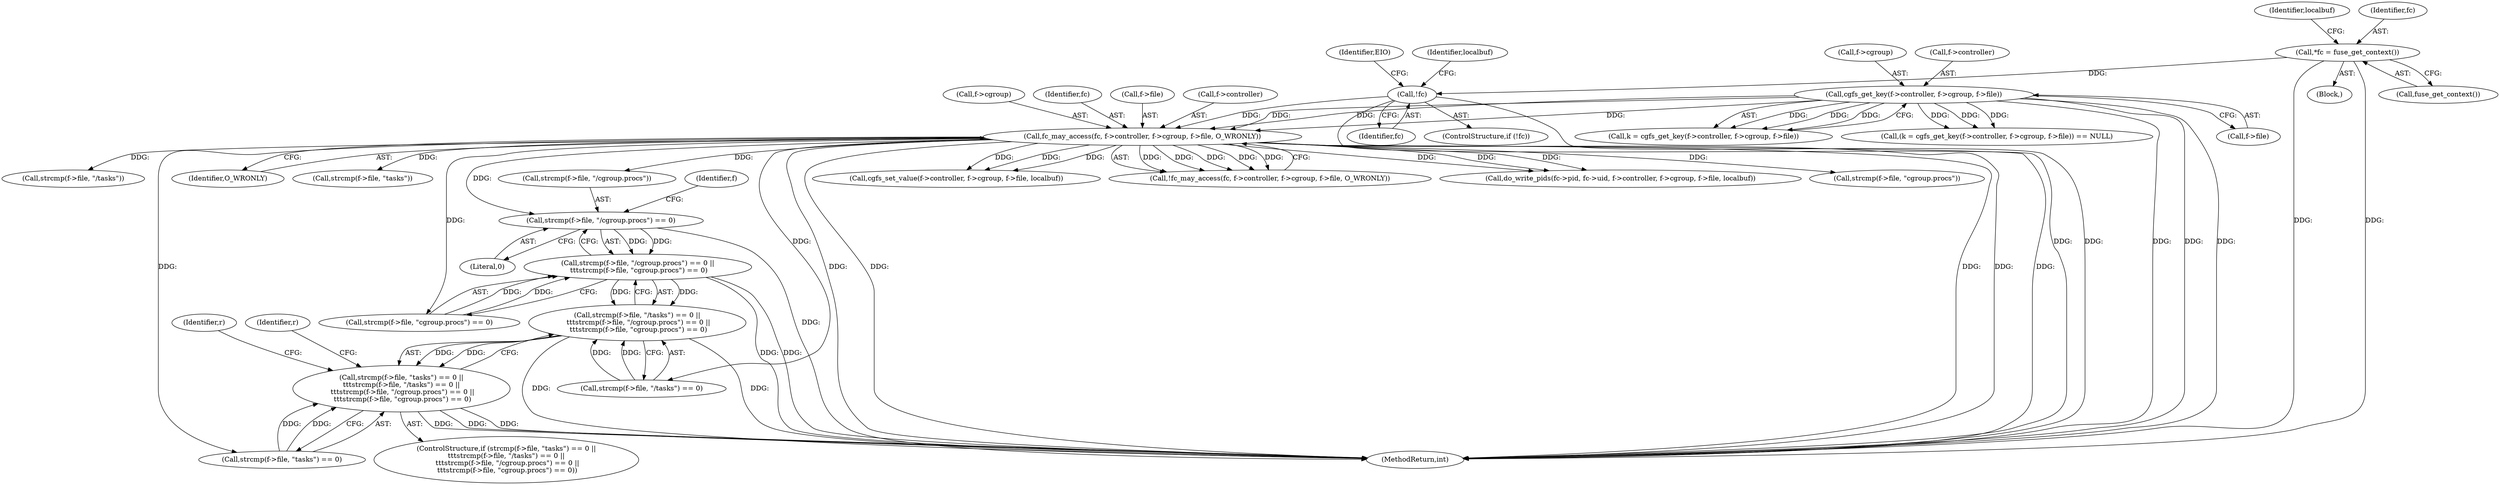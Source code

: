 digraph "0_lxcfs_8ee2a503e102b1a43ec4d83113dc275ab20a869a@API" {
"1000225" [label="(Call,strcmp(f->file, \"/cgroup.procs\") == 0)"];
"1000189" [label="(Call,fc_may_access(fc, f->controller, f->cgroup, f->file, O_WRONLY))"];
"1000146" [label="(Call,!fc)"];
"1000108" [label="(Call,*fc = fuse_get_context())"];
"1000170" [label="(Call,cgfs_get_key(f->controller, f->cgroup, f->file))"];
"1000224" [label="(Call,strcmp(f->file, \"/cgroup.procs\") == 0 ||\n \t\t\tstrcmp(f->file, \"cgroup.procs\") == 0)"];
"1000216" [label="(Call,strcmp(f->file, \"/tasks\") == 0 ||\n \t\t\tstrcmp(f->file, \"/cgroup.procs\") == 0 ||\n \t\t\tstrcmp(f->file, \"cgroup.procs\") == 0)"];
"1000208" [label="(Call,strcmp(f->file, \"tasks\") == 0 ||\n\t\t\tstrcmp(f->file, \"/tasks\") == 0 ||\n \t\t\tstrcmp(f->file, \"/cgroup.procs\") == 0 ||\n \t\t\tstrcmp(f->file, \"cgroup.procs\") == 0)"];
"1000209" [label="(Call,strcmp(f->file, \"tasks\") == 0)"];
"1000174" [label="(Call,f->cgroup)"];
"1000113" [label="(Identifier,localbuf)"];
"1000194" [label="(Call,f->cgroup)"];
"1000106" [label="(Block,)"];
"1000190" [label="(Identifier,fc)"];
"1000218" [label="(Call,strcmp(f->file, \"/tasks\"))"];
"1000146" [label="(Call,!fc)"];
"1000200" [label="(Identifier,O_WRONLY)"];
"1000108" [label="(Call,*fc = fuse_get_context())"];
"1000150" [label="(Identifier,EIO)"];
"1000197" [label="(Call,f->file)"];
"1000147" [label="(Identifier,fc)"];
"1000177" [label="(Call,f->file)"];
"1000226" [label="(Call,strcmp(f->file, \"/cgroup.procs\"))"];
"1000240" [label="(Identifier,r)"];
"1000261" [label="(Call,cgfs_set_value(f->controller, f->cgroup, f->file, localbuf))"];
"1000235" [label="(Identifier,f)"];
"1000188" [label="(Call,!fc_may_access(fc, f->controller, f->cgroup, f->file, O_WRONLY))"];
"1000171" [label="(Call,f->controller)"];
"1000216" [label="(Call,strcmp(f->file, \"/tasks\") == 0 ||\n \t\t\tstrcmp(f->file, \"/cgroup.procs\") == 0 ||\n \t\t\tstrcmp(f->file, \"cgroup.procs\") == 0)"];
"1000191" [label="(Call,f->controller)"];
"1000231" [label="(Literal,0)"];
"1000241" [label="(Call,do_write_pids(fc->pid, fc->uid, f->controller, f->cgroup, f->file, localbuf))"];
"1000110" [label="(Call,fuse_get_context())"];
"1000233" [label="(Call,strcmp(f->file, \"cgroup.procs\"))"];
"1000208" [label="(Call,strcmp(f->file, \"tasks\") == 0 ||\n\t\t\tstrcmp(f->file, \"/tasks\") == 0 ||\n \t\t\tstrcmp(f->file, \"/cgroup.procs\") == 0 ||\n \t\t\tstrcmp(f->file, \"cgroup.procs\") == 0)"];
"1000168" [label="(Call,k = cgfs_get_key(f->controller, f->cgroup, f->file))"];
"1000284" [label="(MethodReturn,int)"];
"1000189" [label="(Call,fc_may_access(fc, f->controller, f->cgroup, f->file, O_WRONLY))"];
"1000152" [label="(Identifier,localbuf)"];
"1000224" [label="(Call,strcmp(f->file, \"/cgroup.procs\") == 0 ||\n \t\t\tstrcmp(f->file, \"cgroup.procs\") == 0)"];
"1000170" [label="(Call,cgfs_get_key(f->controller, f->cgroup, f->file))"];
"1000217" [label="(Call,strcmp(f->file, \"/tasks\") == 0)"];
"1000260" [label="(Identifier,r)"];
"1000232" [label="(Call,strcmp(f->file, \"cgroup.procs\") == 0)"];
"1000145" [label="(ControlStructure,if (!fc))"];
"1000207" [label="(ControlStructure,if (strcmp(f->file, \"tasks\") == 0 ||\n\t\t\tstrcmp(f->file, \"/tasks\") == 0 ||\n \t\t\tstrcmp(f->file, \"/cgroup.procs\") == 0 ||\n \t\t\tstrcmp(f->file, \"cgroup.procs\") == 0))"];
"1000109" [label="(Identifier,fc)"];
"1000225" [label="(Call,strcmp(f->file, \"/cgroup.procs\") == 0)"];
"1000167" [label="(Call,(k = cgfs_get_key(f->controller, f->cgroup, f->file)) == NULL)"];
"1000210" [label="(Call,strcmp(f->file, \"tasks\"))"];
"1000225" -> "1000224"  [label="AST: "];
"1000225" -> "1000231"  [label="CFG: "];
"1000226" -> "1000225"  [label="AST: "];
"1000231" -> "1000225"  [label="AST: "];
"1000235" -> "1000225"  [label="CFG: "];
"1000224" -> "1000225"  [label="CFG: "];
"1000225" -> "1000284"  [label="DDG: "];
"1000225" -> "1000224"  [label="DDG: "];
"1000225" -> "1000224"  [label="DDG: "];
"1000189" -> "1000225"  [label="DDG: "];
"1000189" -> "1000188"  [label="AST: "];
"1000189" -> "1000200"  [label="CFG: "];
"1000190" -> "1000189"  [label="AST: "];
"1000191" -> "1000189"  [label="AST: "];
"1000194" -> "1000189"  [label="AST: "];
"1000197" -> "1000189"  [label="AST: "];
"1000200" -> "1000189"  [label="AST: "];
"1000188" -> "1000189"  [label="CFG: "];
"1000189" -> "1000284"  [label="DDG: "];
"1000189" -> "1000284"  [label="DDG: "];
"1000189" -> "1000284"  [label="DDG: "];
"1000189" -> "1000284"  [label="DDG: "];
"1000189" -> "1000284"  [label="DDG: "];
"1000189" -> "1000188"  [label="DDG: "];
"1000189" -> "1000188"  [label="DDG: "];
"1000189" -> "1000188"  [label="DDG: "];
"1000189" -> "1000188"  [label="DDG: "];
"1000189" -> "1000188"  [label="DDG: "];
"1000146" -> "1000189"  [label="DDG: "];
"1000170" -> "1000189"  [label="DDG: "];
"1000170" -> "1000189"  [label="DDG: "];
"1000170" -> "1000189"  [label="DDG: "];
"1000189" -> "1000209"  [label="DDG: "];
"1000189" -> "1000210"  [label="DDG: "];
"1000189" -> "1000217"  [label="DDG: "];
"1000189" -> "1000218"  [label="DDG: "];
"1000189" -> "1000226"  [label="DDG: "];
"1000189" -> "1000232"  [label="DDG: "];
"1000189" -> "1000233"  [label="DDG: "];
"1000189" -> "1000241"  [label="DDG: "];
"1000189" -> "1000241"  [label="DDG: "];
"1000189" -> "1000241"  [label="DDG: "];
"1000189" -> "1000261"  [label="DDG: "];
"1000189" -> "1000261"  [label="DDG: "];
"1000189" -> "1000261"  [label="DDG: "];
"1000146" -> "1000145"  [label="AST: "];
"1000146" -> "1000147"  [label="CFG: "];
"1000147" -> "1000146"  [label="AST: "];
"1000150" -> "1000146"  [label="CFG: "];
"1000152" -> "1000146"  [label="CFG: "];
"1000146" -> "1000284"  [label="DDG: "];
"1000146" -> "1000284"  [label="DDG: "];
"1000108" -> "1000146"  [label="DDG: "];
"1000108" -> "1000106"  [label="AST: "];
"1000108" -> "1000110"  [label="CFG: "];
"1000109" -> "1000108"  [label="AST: "];
"1000110" -> "1000108"  [label="AST: "];
"1000113" -> "1000108"  [label="CFG: "];
"1000108" -> "1000284"  [label="DDG: "];
"1000108" -> "1000284"  [label="DDG: "];
"1000170" -> "1000168"  [label="AST: "];
"1000170" -> "1000177"  [label="CFG: "];
"1000171" -> "1000170"  [label="AST: "];
"1000174" -> "1000170"  [label="AST: "];
"1000177" -> "1000170"  [label="AST: "];
"1000168" -> "1000170"  [label="CFG: "];
"1000170" -> "1000284"  [label="DDG: "];
"1000170" -> "1000284"  [label="DDG: "];
"1000170" -> "1000284"  [label="DDG: "];
"1000170" -> "1000167"  [label="DDG: "];
"1000170" -> "1000167"  [label="DDG: "];
"1000170" -> "1000167"  [label="DDG: "];
"1000170" -> "1000168"  [label="DDG: "];
"1000170" -> "1000168"  [label="DDG: "];
"1000170" -> "1000168"  [label="DDG: "];
"1000224" -> "1000216"  [label="AST: "];
"1000224" -> "1000232"  [label="CFG: "];
"1000232" -> "1000224"  [label="AST: "];
"1000216" -> "1000224"  [label="CFG: "];
"1000224" -> "1000284"  [label="DDG: "];
"1000224" -> "1000284"  [label="DDG: "];
"1000224" -> "1000216"  [label="DDG: "];
"1000224" -> "1000216"  [label="DDG: "];
"1000232" -> "1000224"  [label="DDG: "];
"1000232" -> "1000224"  [label="DDG: "];
"1000216" -> "1000208"  [label="AST: "];
"1000216" -> "1000217"  [label="CFG: "];
"1000217" -> "1000216"  [label="AST: "];
"1000208" -> "1000216"  [label="CFG: "];
"1000216" -> "1000284"  [label="DDG: "];
"1000216" -> "1000284"  [label="DDG: "];
"1000216" -> "1000208"  [label="DDG: "];
"1000216" -> "1000208"  [label="DDG: "];
"1000217" -> "1000216"  [label="DDG: "];
"1000217" -> "1000216"  [label="DDG: "];
"1000208" -> "1000207"  [label="AST: "];
"1000208" -> "1000209"  [label="CFG: "];
"1000209" -> "1000208"  [label="AST: "];
"1000240" -> "1000208"  [label="CFG: "];
"1000260" -> "1000208"  [label="CFG: "];
"1000208" -> "1000284"  [label="DDG: "];
"1000208" -> "1000284"  [label="DDG: "];
"1000208" -> "1000284"  [label="DDG: "];
"1000209" -> "1000208"  [label="DDG: "];
"1000209" -> "1000208"  [label="DDG: "];
}
